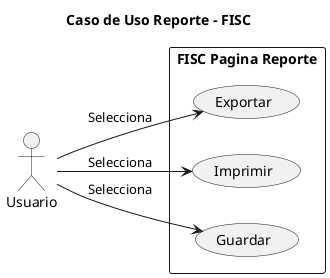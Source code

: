 @startuml

title Caso de Uso Reporte - FISC

left to right direction

actor Usuario as user7

rectangle "FISC Pagina Reporte" {
  usecase "Exportar" as exportareporte
  usecase "Imprimir" as imprimir
  usecase "Guardar" as guardar
}

user7 --> exportareporte : "Selecciona"
user7 --> imprimir : "Selecciona"
user7 --> guardar : "Selecciona"

@enduml